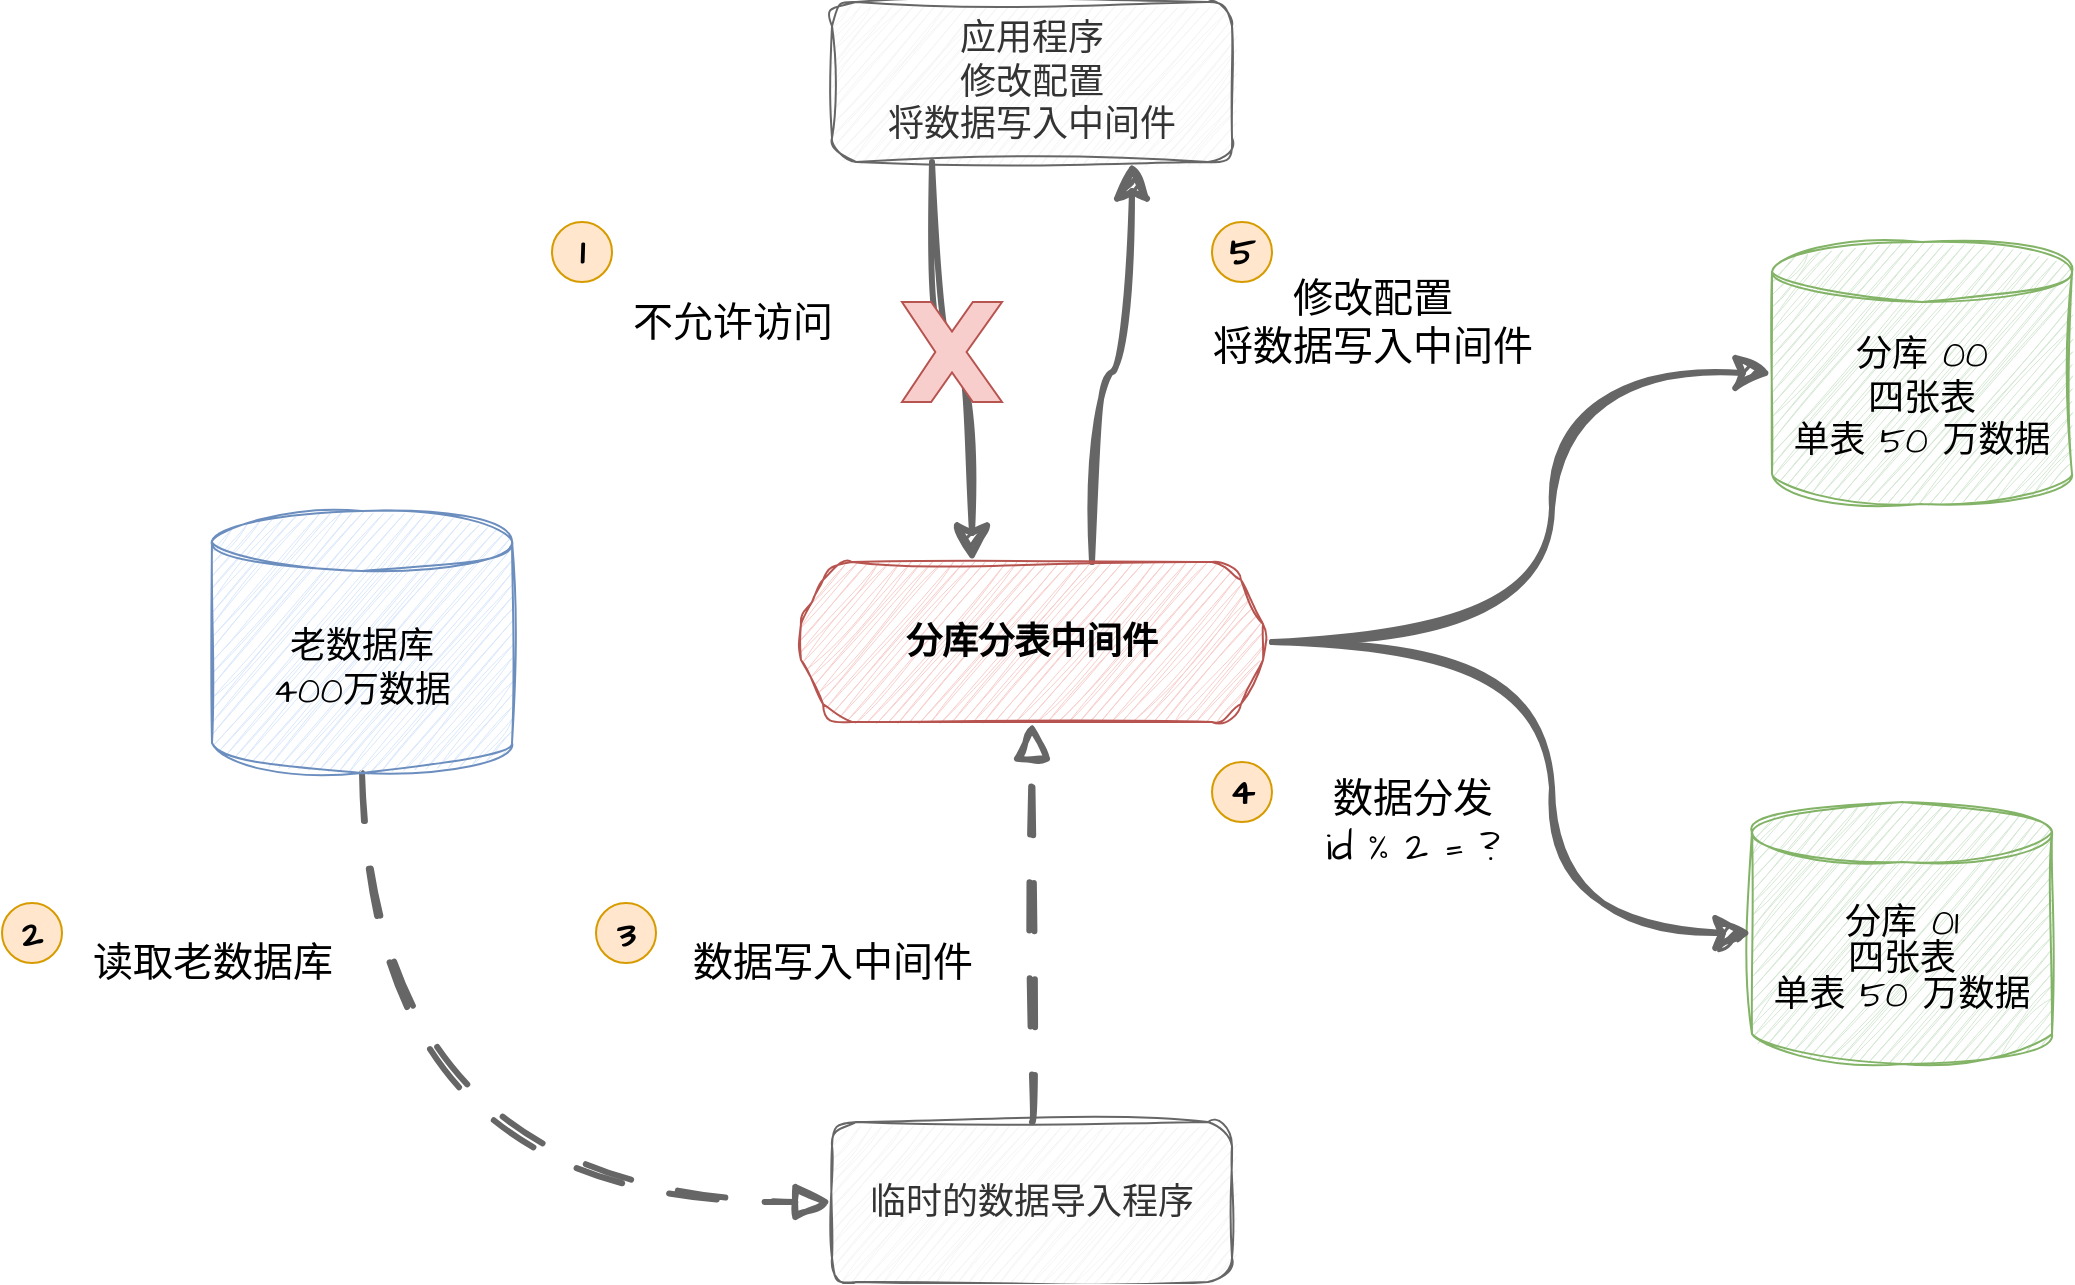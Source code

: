 <mxfile compressed="true" version="22.0.2" type="device" pages="4"><diagram name="停机迁移" id="9N5watGOs9czySicbjE5"><mxGraphModel dx="2206" dy="2141" grid="1" gridSize="10" guides="1" tooltips="1" connect="1" arrows="1" fold="1" page="1" pageScale="1" pageWidth="1169" pageHeight="827" math="0" shadow="0"><root><mxCell id="0"/><mxCell id="1" parent="0"/><mxCell id="ffHzShvR6eLCjo7kQTdp-38" value="" style="group" vertex="1" connectable="0" parent="1"><mxGeometry x="67" y="-733" width="1035" height="640" as="geometry"/></mxCell><mxCell id="ffHzShvR6eLCjo7kQTdp-2" value="&lt;div style=&quot;font-size: 18px;&quot;&gt;应用程序&lt;/div&gt;&lt;div style=&quot;font-size: 18px;&quot;&gt;修改配置&lt;/div&gt;&lt;div style=&quot;font-size: 18px;&quot;&gt;将数据写入中间件&lt;/div&gt;" style="rounded=1;whiteSpace=wrap;html=1;sketch=1;hachureGap=4;jiggle=2;curveFitting=1;fontFamily=Comic Sans MS;fontSize=18;fillColor=#f5f5f5;strokeColor=#666666;movable=1;resizable=1;rotatable=1;deletable=1;editable=1;locked=0;connectable=1;container=0;fontSource=https%3A%2F%2Ffonts.googleapis.com%2Fcss%3Ffamily%3DArchitects%2BDaughter;fontColor=#333333;" vertex="1" parent="ffHzShvR6eLCjo7kQTdp-38"><mxGeometry x="415" width="200" height="80" as="geometry"/></mxCell><mxCell id="ffHzShvR6eLCjo7kQTdp-3" value="临时的数据导入程序" style="rounded=1;whiteSpace=wrap;html=1;sketch=1;hachureGap=4;jiggle=2;curveFitting=1;fontFamily=Comic Sans MS;fontSize=18;fillColor=#f5f5f5;strokeColor=#666666;movable=1;resizable=1;rotatable=1;deletable=1;editable=1;locked=0;connectable=1;container=0;fontSource=https%3A%2F%2Ffonts.googleapis.com%2Fcss%3Ffamily%3DArchitects%2BDaughter;fontColor=#333333;" vertex="1" parent="ffHzShvR6eLCjo7kQTdp-38"><mxGeometry x="415" y="560" width="200" height="80" as="geometry"/></mxCell><mxCell id="ffHzShvR6eLCjo7kQTdp-9" style="edgeStyle=orthogonalEdgeStyle;sketch=1;hachureGap=4;jiggle=2;curveFitting=1;orthogonalLoop=1;jettySize=auto;html=1;exitX=0.625;exitY=0;exitDx=0;exitDy=0;entryX=0.75;entryY=1;entryDx=0;entryDy=0;fontFamily=Architects Daughter;fontSource=https%3A%2F%2Ffonts.googleapis.com%2Fcss%3Ffamily%3DArchitects%2BDaughter;fontSize=16;curved=1;fillColor=#f5f5f5;strokeColor=#666666;strokeWidth=3;endSize=12;startSize=12;" edge="1" parent="ffHzShvR6eLCjo7kQTdp-38" source="ffHzShvR6eLCjo7kQTdp-4" target="ffHzShvR6eLCjo7kQTdp-2"><mxGeometry relative="1" as="geometry"/></mxCell><mxCell id="ffHzShvR6eLCjo7kQTdp-4" value="分库分表中间件" style="shape=hexagon;perimeter=hexagonPerimeter2;whiteSpace=wrap;html=1;fixedSize=1;sketch=1;hachureGap=4;jiggle=2;curveFitting=1;fontFamily=Comic Sans MS;fontSize=18;fontStyle=1;fillColor=#f8cecc;strokeColor=#b85450;rounded=1;movable=1;resizable=1;rotatable=1;deletable=1;editable=1;locked=0;connectable=1;container=0;fontSource=https%3A%2F%2Ffonts.googleapis.com%2Fcss%3Ffamily%3DArchitects%2BDaughter;" vertex="1" parent="ffHzShvR6eLCjo7kQTdp-38"><mxGeometry x="395" y="280" width="240" height="80" as="geometry"/></mxCell><mxCell id="ffHzShvR6eLCjo7kQTdp-8" style="edgeStyle=orthogonalEdgeStyle;sketch=1;hachureGap=4;jiggle=2;curveFitting=1;orthogonalLoop=1;jettySize=auto;html=1;exitX=0.25;exitY=1;exitDx=0;exitDy=0;entryX=0.375;entryY=0;entryDx=0;entryDy=0;fontFamily=Architects Daughter;fontSource=https%3A%2F%2Ffonts.googleapis.com%2Fcss%3Ffamily%3DArchitects%2BDaughter;fontSize=16;curved=1;fillColor=#f5f5f5;strokeColor=#666666;strokeWidth=3;endSize=12;startSize=12;" edge="1" parent="ffHzShvR6eLCjo7kQTdp-38" source="ffHzShvR6eLCjo7kQTdp-2" target="ffHzShvR6eLCjo7kQTdp-4"><mxGeometry relative="1" as="geometry"/></mxCell><mxCell id="ffHzShvR6eLCjo7kQTdp-18" style="edgeStyle=orthogonalEdgeStyle;sketch=1;hachureGap=4;jiggle=2;curveFitting=1;orthogonalLoop=1;jettySize=auto;html=1;entryX=0.5;entryY=1;entryDx=0;entryDy=0;fontFamily=Architects Daughter;fontSource=https%3A%2F%2Ffonts.googleapis.com%2Fcss%3Ffamily%3DArchitects%2BDaughter;fontSize=18;fontColor=default;curved=1;fillColor=#f5f5f5;strokeColor=#666666;strokeWidth=3;endSize=12;startSize=12;dashed=1;dashPattern=8 8;endArrow=block;endFill=0;" edge="1" parent="ffHzShvR6eLCjo7kQTdp-38" source="ffHzShvR6eLCjo7kQTdp-3" target="ffHzShvR6eLCjo7kQTdp-4"><mxGeometry relative="1" as="geometry"/></mxCell><mxCell id="ffHzShvR6eLCjo7kQTdp-10" value="1" style="ellipse;whiteSpace=wrap;html=1;aspect=fixed;hachureGap=4;fontFamily=Architects Daughter;fontSource=https%3A%2F%2Ffonts.googleapis.com%2Fcss%3Ffamily%3DArchitects%2BDaughter;fontSize=18;fillColor=#ffe6cc;strokeColor=#d79b00;fontStyle=1" vertex="1" parent="ffHzShvR6eLCjo7kQTdp-38"><mxGeometry x="275" y="110" width="30" height="30" as="geometry"/></mxCell><mxCell id="ffHzShvR6eLCjo7kQTdp-11" value="&lt;div style=&quot;font-size: 18px;&quot;&gt;&lt;div&gt;分库 00&lt;/div&gt;&lt;div&gt;四张表&lt;/div&gt;&lt;div&gt;单表 50 万数据&lt;/div&gt;&lt;/div&gt;" style="shape=cylinder3;whiteSpace=wrap;html=1;boundedLbl=1;backgroundOutline=1;size=15;sketch=1;hachureGap=4;jiggle=2;curveFitting=1;fontFamily=Architects Daughter;fontSource=https%3A%2F%2Ffonts.googleapis.com%2Fcss%3Ffamily%3DArchitects%2BDaughter;fontSize=18;fillColor=#d5e8d4;strokeColor=#82b366;" vertex="1" parent="ffHzShvR6eLCjo7kQTdp-38"><mxGeometry x="885" y="120" width="150" height="131" as="geometry"/></mxCell><mxCell id="ffHzShvR6eLCjo7kQTdp-13" value="&lt;div style=&quot;font-size: 18px;&quot;&gt;&lt;p style=&quot;border-color: var(--border-color); margin: 0px 4px; line-height: 18px;&quot; align=&quot;center&quot;&gt;分库 01&lt;/p&gt;&lt;p style=&quot;border-color: var(--border-color); margin: 0px 4px; line-height: 18px;&quot; align=&quot;center&quot;&gt;四张表&lt;/p&gt;&lt;p style=&quot;border-color: var(--border-color); margin: 0px 4px; line-height: 18px;&quot; align=&quot;center&quot;&gt;单表 50 万数据&lt;/p&gt;&lt;/div&gt;" style="shape=cylinder3;whiteSpace=wrap;html=1;boundedLbl=1;backgroundOutline=1;size=15;sketch=1;hachureGap=4;jiggle=2;curveFitting=1;fontFamily=Architects Daughter;fontSource=https%3A%2F%2Ffonts.googleapis.com%2Fcss%3Ffamily%3DArchitects%2BDaughter;fontSize=18;fillColor=#d5e8d4;strokeColor=#82b366;" vertex="1" parent="ffHzShvR6eLCjo7kQTdp-38"><mxGeometry x="875" y="400" width="150" height="131" as="geometry"/></mxCell><mxCell id="ffHzShvR6eLCjo7kQTdp-17" style="edgeStyle=orthogonalEdgeStyle;sketch=1;hachureGap=4;jiggle=2;curveFitting=1;orthogonalLoop=1;jettySize=auto;html=1;exitX=0.5;exitY=1;exitDx=0;exitDy=0;exitPerimeter=0;entryX=0;entryY=0.5;entryDx=0;entryDy=0;fontFamily=Architects Daughter;fontSource=https%3A%2F%2Ffonts.googleapis.com%2Fcss%3Ffamily%3DArchitects%2BDaughter;fontSize=18;fontColor=default;curved=1;fillColor=#f5f5f5;strokeColor=#666666;strokeWidth=3;endSize=12;startSize=12;dashed=1;dashPattern=8 8;endArrow=block;endFill=0;" edge="1" parent="ffHzShvR6eLCjo7kQTdp-38" source="ffHzShvR6eLCjo7kQTdp-14" target="ffHzShvR6eLCjo7kQTdp-3"><mxGeometry relative="1" as="geometry"/></mxCell><mxCell id="ffHzShvR6eLCjo7kQTdp-14" value="&lt;div style=&quot;font-size: 18px;&quot;&gt;&lt;div style=&quot;border-color: var(--border-color);&quot;&gt;老数据库&lt;/div&gt;&lt;div style=&quot;border-color: var(--border-color);&quot;&gt;400万数据&lt;/div&gt;&lt;/div&gt;" style="shape=cylinder3;whiteSpace=wrap;html=1;boundedLbl=1;backgroundOutline=1;size=15;sketch=1;hachureGap=4;jiggle=2;curveFitting=1;fontFamily=Architects Daughter;fontSource=https%3A%2F%2Ffonts.googleapis.com%2Fcss%3Ffamily%3DArchitects%2BDaughter;fontSize=18;fillColor=#dae8fc;strokeColor=#6c8ebf;" vertex="1" parent="ffHzShvR6eLCjo7kQTdp-38"><mxGeometry x="105" y="254.5" width="150" height="131" as="geometry"/></mxCell><mxCell id="ffHzShvR6eLCjo7kQTdp-19" value="不允许访问" style="text;html=1;align=center;verticalAlign=middle;resizable=0;points=[];autosize=1;strokeColor=none;fillColor=none;fontSize=20;fontFamily=Architects Daughter;fontColor=default;" vertex="1" parent="ffHzShvR6eLCjo7kQTdp-38"><mxGeometry x="305" y="140" width="120" height="40" as="geometry"/></mxCell><mxCell id="ffHzShvR6eLCjo7kQTdp-20" value="&lt;div&gt;修改配置&lt;/div&gt;&lt;div&gt;将数据写入中间件&lt;/div&gt;" style="text;html=1;align=center;verticalAlign=middle;resizable=0;points=[];autosize=1;strokeColor=none;fillColor=none;fontSize=20;fontFamily=Architects Daughter;fontColor=default;" vertex="1" parent="ffHzShvR6eLCjo7kQTdp-38"><mxGeometry x="595" y="130" width="180" height="60" as="geometry"/></mxCell><mxCell id="ffHzShvR6eLCjo7kQTdp-22" value="5" style="ellipse;whiteSpace=wrap;html=1;aspect=fixed;hachureGap=4;fontFamily=Architects Daughter;fontSource=https%3A%2F%2Ffonts.googleapis.com%2Fcss%3Ffamily%3DArchitects%2BDaughter;fontSize=18;fillColor=#ffe6cc;strokeColor=#d79b00;fontStyle=1" vertex="1" parent="ffHzShvR6eLCjo7kQTdp-38"><mxGeometry x="605" y="110" width="30" height="30" as="geometry"/></mxCell><mxCell id="ffHzShvR6eLCjo7kQTdp-26" value="&lt;div&gt;数据分发&lt;/div&gt;&lt;div&gt;id % 2 = ?&lt;/div&gt;" style="text;html=1;align=center;verticalAlign=middle;resizable=0;points=[];autosize=1;strokeColor=none;fillColor=none;fontSize=20;fontFamily=Architects Daughter;fontColor=default;" vertex="1" parent="ffHzShvR6eLCjo7kQTdp-38"><mxGeometry x="650" y="380" width="110" height="60" as="geometry"/></mxCell><mxCell id="ffHzShvR6eLCjo7kQTdp-27" value="4" style="ellipse;whiteSpace=wrap;html=1;aspect=fixed;hachureGap=4;fontFamily=Architects Daughter;fontSource=https%3A%2F%2Ffonts.googleapis.com%2Fcss%3Ffamily%3DArchitects%2BDaughter;fontSize=18;fillColor=#ffe6cc;strokeColor=#d79b00;fontStyle=1" vertex="1" parent="ffHzShvR6eLCjo7kQTdp-38"><mxGeometry x="605" y="380" width="30" height="30" as="geometry"/></mxCell><mxCell id="ffHzShvR6eLCjo7kQTdp-28" value="数据写入中间件" style="text;html=1;align=center;verticalAlign=middle;resizable=0;points=[];autosize=1;strokeColor=none;fillColor=none;fontSize=20;fontFamily=Architects Daughter;fontColor=default;" vertex="1" parent="ffHzShvR6eLCjo7kQTdp-38"><mxGeometry x="335" y="460" width="160" height="40" as="geometry"/></mxCell><mxCell id="ffHzShvR6eLCjo7kQTdp-29" value="3" style="ellipse;whiteSpace=wrap;html=1;aspect=fixed;hachureGap=4;fontFamily=Architects Daughter;fontSource=https%3A%2F%2Ffonts.googleapis.com%2Fcss%3Ffamily%3DArchitects%2BDaughter;fontSize=18;fillColor=#ffe6cc;strokeColor=#d79b00;fontStyle=1" vertex="1" parent="ffHzShvR6eLCjo7kQTdp-38"><mxGeometry x="297" y="450.5" width="30" height="30" as="geometry"/></mxCell><mxCell id="ffHzShvR6eLCjo7kQTdp-30" value="读取老数据库" style="text;html=1;align=center;verticalAlign=middle;resizable=0;points=[];autosize=1;strokeColor=none;fillColor=none;fontSize=20;fontFamily=Architects Daughter;fontColor=default;" vertex="1" parent="ffHzShvR6eLCjo7kQTdp-38"><mxGeometry x="35" y="460" width="140" height="40" as="geometry"/></mxCell><mxCell id="ffHzShvR6eLCjo7kQTdp-31" value="2" style="ellipse;whiteSpace=wrap;html=1;aspect=fixed;hachureGap=4;fontFamily=Architects Daughter;fontSource=https%3A%2F%2Ffonts.googleapis.com%2Fcss%3Ffamily%3DArchitects%2BDaughter;fontSize=18;fillColor=#ffe6cc;strokeColor=#d79b00;fontStyle=1" vertex="1" parent="ffHzShvR6eLCjo7kQTdp-38"><mxGeometry y="450.5" width="30" height="30" as="geometry"/></mxCell><mxCell id="ffHzShvR6eLCjo7kQTdp-32" style="edgeStyle=orthogonalEdgeStyle;shape=connector;curved=1;rounded=1;sketch=1;hachureGap=4;jiggle=2;curveFitting=1;orthogonalLoop=1;jettySize=auto;html=1;exitX=1;exitY=0.5;exitDx=0;exitDy=0;entryX=0;entryY=0.5;entryDx=0;entryDy=0;entryPerimeter=0;labelBackgroundColor=default;strokeColor=#666666;strokeWidth=3;align=center;verticalAlign=middle;fontFamily=Architects Daughter;fontSource=https%3A%2F%2Ffonts.googleapis.com%2Fcss%3Ffamily%3DArchitects%2BDaughter;fontSize=16;fontColor=default;endArrow=classic;startSize=12;endSize=12;fillColor=#f5f5f5;" edge="1" parent="ffHzShvR6eLCjo7kQTdp-38" source="ffHzShvR6eLCjo7kQTdp-4" target="ffHzShvR6eLCjo7kQTdp-11"><mxGeometry relative="1" as="geometry"><Array as="points"><mxPoint x="775" y="320"/><mxPoint x="775" y="186"/></Array></mxGeometry></mxCell><mxCell id="ffHzShvR6eLCjo7kQTdp-33" style="edgeStyle=orthogonalEdgeStyle;shape=connector;curved=1;rounded=1;sketch=1;hachureGap=4;jiggle=2;curveFitting=1;orthogonalLoop=1;jettySize=auto;html=1;entryX=0;entryY=0.5;entryDx=0;entryDy=0;entryPerimeter=0;labelBackgroundColor=default;strokeColor=#666666;strokeWidth=3;align=center;verticalAlign=middle;fontFamily=Architects Daughter;fontSource=https%3A%2F%2Ffonts.googleapis.com%2Fcss%3Ffamily%3DArchitects%2BDaughter;fontSize=16;fontColor=default;endArrow=classic;startSize=12;endSize=12;fillColor=#f5f5f5;" edge="1" parent="ffHzShvR6eLCjo7kQTdp-38" source="ffHzShvR6eLCjo7kQTdp-4" target="ffHzShvR6eLCjo7kQTdp-13"><mxGeometry relative="1" as="geometry"><Array as="points"><mxPoint x="775" y="320"/><mxPoint x="775" y="466"/></Array></mxGeometry></mxCell><mxCell id="ffHzShvR6eLCjo7kQTdp-36" value="" style="verticalLabelPosition=bottom;verticalAlign=top;html=1;shape=mxgraph.basic.x;hachureGap=4;strokeColor=#b85450;align=center;fontFamily=Architects Daughter;fontSource=https%3A%2F%2Ffonts.googleapis.com%2Fcss%3Ffamily%3DArchitects%2BDaughter;fontSize=16;fillColor=#f8cecc;aspect=fixed;" vertex="1" parent="ffHzShvR6eLCjo7kQTdp-38"><mxGeometry x="450" y="150" width="50" height="50" as="geometry"/></mxCell></root></mxGraphModel></diagram><diagram name="双写迁移" id="PVZc5uWYpLki1vxbpzqv"><mxGraphModel dx="2868" dy="2535" grid="1" gridSize="10" guides="1" tooltips="1" connect="1" arrows="1" fold="1" page="1" pageScale="1" pageWidth="1169" pageHeight="827" math="0" shadow="0"><root><mxCell id="N-6HwGcu2ZuGwsS6fmth-0"/><mxCell id="N-6HwGcu2ZuGwsS6fmth-1" parent="N-6HwGcu2ZuGwsS6fmth-0"/><mxCell id="N-6HwGcu2ZuGwsS6fmth-3" value="&lt;div style=&quot;font-size: 18px;&quot;&gt;应用程序&lt;/div&gt;&lt;div style=&quot;font-size: 18px;&quot;&gt;修改配置&lt;/div&gt;&lt;div style=&quot;font-size: 18px;&quot;&gt;将数据写入中间件&lt;/div&gt;" style="rounded=1;whiteSpace=wrap;html=1;sketch=1;hachureGap=4;jiggle=2;curveFitting=1;fontFamily=Comic Sans MS;fontSize=18;fillColor=#f5f5f5;strokeColor=#666666;movable=1;resizable=1;rotatable=1;deletable=1;editable=1;locked=0;connectable=1;container=0;fontSource=https%3A%2F%2Ffonts.googleapis.com%2Fcss%3Ffamily%3DArchitects%2BDaughter;fontColor=#333333;" vertex="1" parent="N-6HwGcu2ZuGwsS6fmth-1"><mxGeometry x="482" y="-733" width="200" height="80" as="geometry"/></mxCell><mxCell id="N-6HwGcu2ZuGwsS6fmth-4" value="临时的数据导入程序" style="rounded=1;whiteSpace=wrap;html=1;sketch=1;hachureGap=4;jiggle=2;curveFitting=1;fontFamily=Comic Sans MS;fontSize=18;fillColor=#f5f5f5;strokeColor=#666666;movable=1;resizable=1;rotatable=1;deletable=1;editable=1;locked=0;connectable=1;container=0;fontSource=https%3A%2F%2Ffonts.googleapis.com%2Fcss%3Ffamily%3DArchitects%2BDaughter;fontColor=#333333;" vertex="1" parent="N-6HwGcu2ZuGwsS6fmth-1"><mxGeometry x="250" y="-190" width="200" height="80" as="geometry"/></mxCell><mxCell id="N-6HwGcu2ZuGwsS6fmth-5" style="edgeStyle=orthogonalEdgeStyle;sketch=1;hachureGap=4;jiggle=2;curveFitting=1;orthogonalLoop=1;jettySize=auto;html=1;exitX=0.5;exitY=0;exitDx=0;exitDy=0;entryX=0.5;entryY=1;entryDx=0;entryDy=0;fontFamily=Architects Daughter;fontSource=https%3A%2F%2Ffonts.googleapis.com%2Fcss%3Ffamily%3DArchitects%2BDaughter;fontSize=16;curved=1;fillColor=#f5f5f5;strokeColor=#666666;strokeWidth=3;endSize=12;startSize=12;startArrow=classic;startFill=1;endArrow=none;endFill=0;" edge="1" parent="N-6HwGcu2ZuGwsS6fmth-1" source="N-6HwGcu2ZuGwsS6fmth-6" target="N-6HwGcu2ZuGwsS6fmth-3"><mxGeometry relative="1" as="geometry"/></mxCell><mxCell id="QJWrVT_dmKqi4_IAJwrk-0" style="edgeStyle=orthogonalEdgeStyle;shape=connector;curved=1;rounded=1;sketch=1;hachureGap=4;jiggle=2;curveFitting=1;orthogonalLoop=1;jettySize=auto;html=1;exitX=0;exitY=0.5;exitDx=0;exitDy=0;entryX=0.5;entryY=0;entryDx=0;entryDy=0;labelBackgroundColor=default;strokeColor=#666666;strokeWidth=3;align=center;verticalAlign=middle;fontFamily=Architects Daughter;fontSource=https%3A%2F%2Ffonts.googleapis.com%2Fcss%3Ffamily%3DArchitects%2BDaughter;fontSize=16;fontColor=default;endArrow=block;startSize=12;endSize=12;fillColor=#f5f5f5;endFill=0;dashed=1;dashPattern=8 8;" edge="1" parent="N-6HwGcu2ZuGwsS6fmth-1" source="N-6HwGcu2ZuGwsS6fmth-6" target="N-6HwGcu2ZuGwsS6fmth-4"><mxGeometry relative="1" as="geometry"/></mxCell><mxCell id="N-6HwGcu2ZuGwsS6fmth-6" value="分库分表中间件" style="shape=hexagon;perimeter=hexagonPerimeter2;whiteSpace=wrap;html=1;fixedSize=1;sketch=1;hachureGap=4;jiggle=2;curveFitting=1;fontFamily=Comic Sans MS;fontSize=18;fontStyle=1;fillColor=#f8cecc;strokeColor=#b85450;rounded=1;movable=1;resizable=1;rotatable=1;deletable=1;editable=1;locked=0;connectable=1;container=0;fontSource=https%3A%2F%2Ffonts.googleapis.com%2Fcss%3Ffamily%3DArchitects%2BDaughter;" vertex="1" parent="N-6HwGcu2ZuGwsS6fmth-1"><mxGeometry x="462" y="-456.5" width="240" height="80" as="geometry"/></mxCell><mxCell id="N-6HwGcu2ZuGwsS6fmth-7" style="edgeStyle=orthogonalEdgeStyle;sketch=1;hachureGap=4;jiggle=2;curveFitting=1;orthogonalLoop=1;jettySize=auto;html=1;exitX=0;exitY=0.5;exitDx=0;exitDy=0;entryX=0.5;entryY=0;entryDx=0;entryDy=0;fontFamily=Architects Daughter;fontSource=https%3A%2F%2Ffonts.googleapis.com%2Fcss%3Ffamily%3DArchitects%2BDaughter;fontSize=16;curved=1;fillColor=#f5f5f5;strokeColor=#666666;strokeWidth=3;endSize=12;startSize=12;entryPerimeter=0;" edge="1" parent="N-6HwGcu2ZuGwsS6fmth-1" source="N-6HwGcu2ZuGwsS6fmth-3" target="N-6HwGcu2ZuGwsS6fmth-13"><mxGeometry relative="1" as="geometry"/></mxCell><mxCell id="N-6HwGcu2ZuGwsS6fmth-8" style="edgeStyle=orthogonalEdgeStyle;sketch=1;hachureGap=4;jiggle=2;curveFitting=1;orthogonalLoop=1;jettySize=auto;html=1;entryX=0.5;entryY=1;entryDx=0;entryDy=0;fontFamily=Architects Daughter;fontSource=https%3A%2F%2Ffonts.googleapis.com%2Fcss%3Ffamily%3DArchitects%2BDaughter;fontSize=18;fontColor=default;curved=1;fillColor=#f5f5f5;strokeColor=#666666;strokeWidth=3;endSize=12;startSize=12;dashed=1;dashPattern=8 8;endArrow=block;endFill=0;exitX=1;exitY=0.5;exitDx=0;exitDy=0;" edge="1" parent="N-6HwGcu2ZuGwsS6fmth-1" source="N-6HwGcu2ZuGwsS6fmth-4" target="N-6HwGcu2ZuGwsS6fmth-6"><mxGeometry relative="1" as="geometry"/></mxCell><mxCell id="N-6HwGcu2ZuGwsS6fmth-9" value="1" style="ellipse;whiteSpace=wrap;html=1;aspect=fixed;hachureGap=4;fontFamily=Architects Daughter;fontSource=https%3A%2F%2Ffonts.googleapis.com%2Fcss%3Ffamily%3DArchitects%2BDaughter;fontSize=18;fillColor=#ffe6cc;strokeColor=#d79b00;fontStyle=1" vertex="1" parent="N-6HwGcu2ZuGwsS6fmth-1"><mxGeometry x="200" y="-630" width="30" height="30" as="geometry"/></mxCell><mxCell id="N-6HwGcu2ZuGwsS6fmth-10" value="&lt;div style=&quot;font-size: 18px;&quot;&gt;&lt;div&gt;分库 00&lt;/div&gt;&lt;div&gt;四张表&lt;/div&gt;&lt;div&gt;单表 50 万数据&lt;/div&gt;&lt;/div&gt;" style="shape=cylinder3;whiteSpace=wrap;html=1;boundedLbl=1;backgroundOutline=1;size=15;sketch=1;hachureGap=4;jiggle=2;curveFitting=1;fontFamily=Architects Daughter;fontSource=https%3A%2F%2Ffonts.googleapis.com%2Fcss%3Ffamily%3DArchitects%2BDaughter;fontSize=18;fillColor=#d5e8d4;strokeColor=#82b366;" vertex="1" parent="N-6HwGcu2ZuGwsS6fmth-1"><mxGeometry x="952" y="-613" width="150" height="131" as="geometry"/></mxCell><mxCell id="N-6HwGcu2ZuGwsS6fmth-11" value="&lt;div style=&quot;font-size: 18px;&quot;&gt;&lt;p style=&quot;border-color: var(--border-color); margin: 0px 4px; line-height: 18px;&quot; align=&quot;center&quot;&gt;分库 01&lt;/p&gt;&lt;p style=&quot;border-color: var(--border-color); margin: 0px 4px; line-height: 18px;&quot; align=&quot;center&quot;&gt;四张表&lt;/p&gt;&lt;p style=&quot;border-color: var(--border-color); margin: 0px 4px; line-height: 18px;&quot; align=&quot;center&quot;&gt;单表 50 万数据&lt;/p&gt;&lt;/div&gt;" style="shape=cylinder3;whiteSpace=wrap;html=1;boundedLbl=1;backgroundOutline=1;size=15;sketch=1;hachureGap=4;jiggle=2;curveFitting=1;fontFamily=Architects Daughter;fontSource=https%3A%2F%2Ffonts.googleapis.com%2Fcss%3Ffamily%3DArchitects%2BDaughter;fontSize=18;fillColor=#d5e8d4;strokeColor=#82b366;" vertex="1" parent="N-6HwGcu2ZuGwsS6fmth-1"><mxGeometry x="942" y="-333" width="150" height="131" as="geometry"/></mxCell><mxCell id="N-6HwGcu2ZuGwsS6fmth-12" style="edgeStyle=orthogonalEdgeStyle;sketch=1;hachureGap=4;jiggle=2;curveFitting=1;orthogonalLoop=1;jettySize=auto;html=1;exitX=0.5;exitY=1;exitDx=0;exitDy=0;exitPerimeter=0;entryX=0;entryY=0.5;entryDx=0;entryDy=0;fontFamily=Architects Daughter;fontSource=https%3A%2F%2Ffonts.googleapis.com%2Fcss%3Ffamily%3DArchitects%2BDaughter;fontSize=18;fontColor=default;curved=1;fillColor=#f5f5f5;strokeColor=#666666;strokeWidth=3;endSize=12;startSize=12;dashed=1;dashPattern=8 8;endArrow=block;endFill=0;" edge="1" parent="N-6HwGcu2ZuGwsS6fmth-1" source="N-6HwGcu2ZuGwsS6fmth-13" target="N-6HwGcu2ZuGwsS6fmth-4"><mxGeometry relative="1" as="geometry"/></mxCell><mxCell id="N-6HwGcu2ZuGwsS6fmth-13" value="&lt;div style=&quot;font-size: 18px;&quot;&gt;&lt;div style=&quot;border-color: var(--border-color);&quot;&gt;老数据库&lt;/div&gt;&lt;div style=&quot;border-color: var(--border-color);&quot;&gt;400万数据&lt;/div&gt;&lt;/div&gt;" style="shape=cylinder3;whiteSpace=wrap;html=1;boundedLbl=1;backgroundOutline=1;size=15;sketch=1;hachureGap=4;jiggle=2;curveFitting=1;fontFamily=Architects Daughter;fontSource=https%3A%2F%2Ffonts.googleapis.com%2Fcss%3Ffamily%3DArchitects%2BDaughter;fontSize=18;fillColor=#dae8fc;strokeColor=#6c8ebf;" vertex="1" parent="N-6HwGcu2ZuGwsS6fmth-1"><mxGeometry x="40" y="-482" width="150" height="131" as="geometry"/></mxCell><mxCell id="N-6HwGcu2ZuGwsS6fmth-14" value="&lt;div&gt;修改配置&lt;/div&gt;&lt;div&gt;将数据同时写入&lt;/div&gt;&lt;div&gt;老数据库和中间件&lt;/div&gt;" style="text;html=1;align=center;verticalAlign=middle;resizable=0;points=[];autosize=1;strokeColor=none;fillColor=none;fontSize=20;fontFamily=Architects Daughter;fontColor=default;" vertex="1" parent="N-6HwGcu2ZuGwsS6fmth-1"><mxGeometry x="242" y="-643" width="180" height="90" as="geometry"/></mxCell><mxCell id="N-6HwGcu2ZuGwsS6fmth-15" value="&lt;div&gt;修改配置&lt;/div&gt;&lt;div&gt;将数据写入中间件&lt;/div&gt;" style="text;html=1;align=center;verticalAlign=middle;resizable=0;points=[];autosize=1;strokeColor=none;fillColor=none;fontSize=20;fontFamily=Architects Daughter;fontColor=default;" vertex="1" parent="N-6HwGcu2ZuGwsS6fmth-1"><mxGeometry x="600" y="-593" width="180" height="60" as="geometry"/></mxCell><mxCell id="N-6HwGcu2ZuGwsS6fmth-16" value="5" style="ellipse;whiteSpace=wrap;html=1;aspect=fixed;hachureGap=4;fontFamily=Architects Daughter;fontSource=https%3A%2F%2Ffonts.googleapis.com%2Fcss%3Ffamily%3DArchitects%2BDaughter;fontSize=18;fillColor=#ffe6cc;strokeColor=#d79b00;fontStyle=1" vertex="1" parent="N-6HwGcu2ZuGwsS6fmth-1"><mxGeometry x="610" y="-613" width="30" height="30" as="geometry"/></mxCell><mxCell id="N-6HwGcu2ZuGwsS6fmth-17" value="&lt;div&gt;数据分发&lt;/div&gt;&lt;div&gt;id % 2 = ?&lt;/div&gt;" style="text;html=1;align=center;verticalAlign=middle;resizable=0;points=[];autosize=1;strokeColor=none;fillColor=none;fontSize=20;fontFamily=Architects Daughter;fontColor=default;" vertex="1" parent="N-6HwGcu2ZuGwsS6fmth-1"><mxGeometry x="717" y="-368" width="110" height="60" as="geometry"/></mxCell><mxCell id="N-6HwGcu2ZuGwsS6fmth-18" value="6" style="ellipse;whiteSpace=wrap;html=1;aspect=fixed;hachureGap=4;fontFamily=Architects Daughter;fontSource=https%3A%2F%2Ffonts.googleapis.com%2Fcss%3Ffamily%3DArchitects%2BDaughter;fontSize=18;fillColor=#ffe6cc;strokeColor=#d79b00;fontStyle=1" vertex="1" parent="N-6HwGcu2ZuGwsS6fmth-1"><mxGeometry x="672" y="-353" width="30" height="30" as="geometry"/></mxCell><mxCell id="N-6HwGcu2ZuGwsS6fmth-19" value="&lt;div&gt;数据写入中间件&lt;/div&gt;&lt;div&gt;不存在，直接写入；&lt;/div&gt;&lt;div&gt;存在，比较时间戳，&lt;/div&gt;&lt;div&gt;只允许新数据覆盖老数据&lt;/div&gt;" style="text;html=1;align=center;verticalAlign=middle;resizable=0;points=[];autosize=1;strokeColor=none;fillColor=none;fontSize=20;fontFamily=Architects Daughter;fontColor=default;" vertex="1" parent="N-6HwGcu2ZuGwsS6fmth-1"><mxGeometry x="580" y="-240" width="240" height="110" as="geometry"/></mxCell><mxCell id="N-6HwGcu2ZuGwsS6fmth-20" value="3" style="ellipse;whiteSpace=wrap;html=1;aspect=fixed;hachureGap=4;fontFamily=Architects Daughter;fontSource=https%3A%2F%2Ffonts.googleapis.com%2Fcss%3Ffamily%3DArchitects%2BDaughter;fontSize=18;fillColor=#ffe6cc;strokeColor=#d79b00;fontStyle=1" vertex="1" parent="N-6HwGcu2ZuGwsS6fmth-1"><mxGeometry x="584" y="-250" width="30" height="30" as="geometry"/></mxCell><mxCell id="N-6HwGcu2ZuGwsS6fmth-21" value="读取老数据库" style="text;html=1;align=center;verticalAlign=middle;resizable=0;points=[];autosize=1;strokeColor=none;fillColor=none;fontSize=20;fontFamily=Architects Daughter;fontColor=default;" vertex="1" parent="N-6HwGcu2ZuGwsS6fmth-1"><mxGeometry x="170" y="-280" width="140" height="40" as="geometry"/></mxCell><mxCell id="N-6HwGcu2ZuGwsS6fmth-22" value="2" style="ellipse;whiteSpace=wrap;html=1;aspect=fixed;hachureGap=4;fontFamily=Architects Daughter;fontSource=https%3A%2F%2Ffonts.googleapis.com%2Fcss%3Ffamily%3DArchitects%2BDaughter;fontSize=18;fillColor=#ffe6cc;strokeColor=#d79b00;fontStyle=1" vertex="1" parent="N-6HwGcu2ZuGwsS6fmth-1"><mxGeometry x="140" y="-290" width="30" height="30" as="geometry"/></mxCell><mxCell id="N-6HwGcu2ZuGwsS6fmth-23" style="edgeStyle=orthogonalEdgeStyle;shape=connector;curved=1;rounded=1;sketch=1;hachureGap=4;jiggle=2;curveFitting=1;orthogonalLoop=1;jettySize=auto;html=1;exitX=1;exitY=0.5;exitDx=0;exitDy=0;entryX=0;entryY=0.5;entryDx=0;entryDy=0;entryPerimeter=0;labelBackgroundColor=default;strokeColor=#666666;strokeWidth=3;align=center;verticalAlign=middle;fontFamily=Architects Daughter;fontSource=https%3A%2F%2Ffonts.googleapis.com%2Fcss%3Ffamily%3DArchitects%2BDaughter;fontSize=16;fontColor=default;endArrow=classic;startSize=12;endSize=12;fillColor=#f5f5f5;" edge="1" parent="N-6HwGcu2ZuGwsS6fmth-1" source="N-6HwGcu2ZuGwsS6fmth-6" target="N-6HwGcu2ZuGwsS6fmth-10"><mxGeometry relative="1" as="geometry"><Array as="points"><mxPoint x="842" y="-413"/><mxPoint x="842" y="-547"/></Array></mxGeometry></mxCell><mxCell id="N-6HwGcu2ZuGwsS6fmth-24" style="edgeStyle=orthogonalEdgeStyle;shape=connector;curved=1;rounded=1;sketch=1;hachureGap=4;jiggle=2;curveFitting=1;orthogonalLoop=1;jettySize=auto;html=1;entryX=0;entryY=0.5;entryDx=0;entryDy=0;entryPerimeter=0;labelBackgroundColor=default;strokeColor=#666666;strokeWidth=3;align=center;verticalAlign=middle;fontFamily=Architects Daughter;fontSource=https%3A%2F%2Ffonts.googleapis.com%2Fcss%3Ffamily%3DArchitects%2BDaughter;fontSize=16;fontColor=default;endArrow=classic;startSize=12;endSize=12;fillColor=#f5f5f5;" edge="1" parent="N-6HwGcu2ZuGwsS6fmth-1" source="N-6HwGcu2ZuGwsS6fmth-6" target="N-6HwGcu2ZuGwsS6fmth-11"><mxGeometry relative="1" as="geometry"><Array as="points"><mxPoint x="842" y="-413"/><mxPoint x="842" y="-267"/></Array></mxGeometry></mxCell><mxCell id="QJWrVT_dmKqi4_IAJwrk-1" value="数据校验" style="text;html=1;align=center;verticalAlign=middle;resizable=0;points=[];autosize=1;strokeColor=none;fillColor=none;fontSize=20;fontFamily=Architects Daughter;fontColor=default;" vertex="1" parent="N-6HwGcu2ZuGwsS6fmth-1"><mxGeometry x="280" y="-416.5" width="100" height="40" as="geometry"/></mxCell><mxCell id="QJWrVT_dmKqi4_IAJwrk-2" value="4" style="ellipse;whiteSpace=wrap;html=1;aspect=fixed;hachureGap=4;fontFamily=Architects Daughter;fontSource=https%3A%2F%2Ffonts.googleapis.com%2Fcss%3Ffamily%3DArchitects%2BDaughter;fontSize=18;fillColor=#ffe6cc;strokeColor=#d79b00;fontStyle=1" vertex="1" parent="N-6HwGcu2ZuGwsS6fmth-1"><mxGeometry x="250" y="-429" width="30" height="30" as="geometry"/></mxCell></root></mxGraphModel></diagram><diagram id="1C42Ok94QKul-fEjZVq2" name="升级从库1"><mxGraphModel dx="2390" dy="2006" grid="1" gridSize="10" guides="1" tooltips="1" connect="1" arrows="1" fold="1" page="1" pageScale="1" pageWidth="827" pageHeight="583" math="0" shadow="0"><root><mxCell id="0"/><mxCell id="1" parent="0"/><mxCell id="Clerg8GEwgEcjb0ud3KB-9" value="" style="group" vertex="1" connectable="0" parent="1"><mxGeometry x="154" y="-451" width="520" height="320" as="geometry"/></mxCell><mxCell id="Clerg8GEwgEcjb0ud3KB-1" value="应用程序" style="rounded=1;whiteSpace=wrap;html=1;sketch=1;hachureGap=4;jiggle=2;curveFitting=1;fontFamily=Comic Sans MS;fontSize=18;fillColor=#f5f5f5;strokeColor=#666666;movable=1;resizable=1;rotatable=1;deletable=1;editable=1;locked=0;connectable=1;container=0;fontSource=https%3A%2F%2Ffonts.googleapis.com%2Fcss%3Ffamily%3DArchitects%2BDaughter;fontColor=#333333;" vertex="1" parent="Clerg8GEwgEcjb0ud3KB-9"><mxGeometry y="120" width="160" height="80" as="geometry"/></mxCell><mxCell id="Clerg8GEwgEcjb0ud3KB-2" value="&lt;div style=&quot;font-size: 18px;&quot;&gt;主库&lt;/div&gt;&lt;div style=&quot;font-size: 18px;&quot;&gt;400万数据&lt;/div&gt;" style="rounded=1;whiteSpace=wrap;html=1;sketch=1;hachureGap=4;jiggle=2;curveFitting=1;fontFamily=Comic Sans MS;fontSize=18;fillColor=#dae8fc;strokeColor=#6c8ebf;movable=1;resizable=1;rotatable=1;deletable=1;editable=1;locked=0;connectable=1;container=0;fontSource=https%3A%2F%2Ffonts.googleapis.com%2Fcss%3Ffamily%3DArchitects%2BDaughter;" vertex="1" parent="Clerg8GEwgEcjb0ud3KB-9"><mxGeometry x="360" width="160" height="80" as="geometry"/></mxCell><mxCell id="Clerg8GEwgEcjb0ud3KB-4" style="edgeStyle=orthogonalEdgeStyle;shape=connector;curved=1;rounded=1;sketch=1;hachureGap=4;jiggle=2;curveFitting=1;orthogonalLoop=1;jettySize=auto;html=1;entryX=0;entryY=0.5;entryDx=0;entryDy=0;labelBackgroundColor=default;strokeColor=#666666;strokeWidth=3;align=center;verticalAlign=middle;fontFamily=Architects Daughter;fontSource=https%3A%2F%2Ffonts.googleapis.com%2Fcss%3Ffamily%3DArchitects%2BDaughter;fontSize=18;fontColor=default;endArrow=classic;startSize=12;endSize=12;fillColor=#f5f5f5;" edge="1" parent="Clerg8GEwgEcjb0ud3KB-9" source="Clerg8GEwgEcjb0ud3KB-1" target="Clerg8GEwgEcjb0ud3KB-2"><mxGeometry relative="1" as="geometry"/></mxCell><mxCell id="Clerg8GEwgEcjb0ud3KB-3" value="&lt;div style=&quot;font-size: 18px;&quot;&gt;从库&lt;/div&gt;&lt;div style=&quot;font-size: 18px;&quot;&gt;400万数据&lt;/div&gt;" style="rounded=1;whiteSpace=wrap;html=1;sketch=1;hachureGap=4;jiggle=2;curveFitting=1;fontFamily=Comic Sans MS;fontSize=18;fillColor=#d5e8d4;strokeColor=#82b366;movable=1;resizable=1;rotatable=1;deletable=1;editable=1;locked=0;connectable=1;container=0;fontSource=https%3A%2F%2Ffonts.googleapis.com%2Fcss%3Ffamily%3DArchitects%2BDaughter;" vertex="1" parent="Clerg8GEwgEcjb0ud3KB-9"><mxGeometry x="360" y="240" width="160" height="80" as="geometry"/></mxCell><mxCell id="Clerg8GEwgEcjb0ud3KB-5" style="edgeStyle=orthogonalEdgeStyle;shape=connector;curved=1;rounded=1;sketch=1;hachureGap=4;jiggle=2;curveFitting=1;orthogonalLoop=1;jettySize=auto;html=1;entryX=0;entryY=0.5;entryDx=0;entryDy=0;labelBackgroundColor=default;strokeColor=#666666;strokeWidth=3;align=center;verticalAlign=middle;fontFamily=Architects Daughter;fontSource=https%3A%2F%2Ffonts.googleapis.com%2Fcss%3Ffamily%3DArchitects%2BDaughter;fontSize=18;fontColor=default;endArrow=classic;startSize=12;endSize=12;fillColor=#f5f5f5;dashed=1;dashPattern=8 8;" edge="1" parent="Clerg8GEwgEcjb0ud3KB-9" source="Clerg8GEwgEcjb0ud3KB-1" target="Clerg8GEwgEcjb0ud3KB-3"><mxGeometry relative="1" as="geometry"/></mxCell><mxCell id="Clerg8GEwgEcjb0ud3KB-8" style="edgeStyle=orthogonalEdgeStyle;shape=connector;curved=1;rounded=1;sketch=1;hachureGap=4;jiggle=2;curveFitting=1;orthogonalLoop=1;jettySize=auto;html=1;exitX=0.5;exitY=1;exitDx=0;exitDy=0;entryX=0.5;entryY=0;entryDx=0;entryDy=0;labelBackgroundColor=default;strokeColor=#666666;strokeWidth=3;align=center;verticalAlign=middle;fontFamily=Architects Daughter;fontSource=https%3A%2F%2Ffonts.googleapis.com%2Fcss%3Ffamily%3DArchitects%2BDaughter;fontSize=16;fontColor=default;endArrow=classic;startSize=12;endSize=12;fillColor=#f5f5f5;startArrow=classic;startFill=1;" edge="1" parent="Clerg8GEwgEcjb0ud3KB-9" source="Clerg8GEwgEcjb0ud3KB-2" target="Clerg8GEwgEcjb0ud3KB-3"><mxGeometry relative="1" as="geometry"/></mxCell><mxCell id="Clerg8GEwgEcjb0ud3KB-6" value="读 / 写" style="text;html=1;align=center;verticalAlign=middle;resizable=0;points=[];autosize=1;strokeColor=none;fillColor=none;fontSize=18;fontFamily=Architects Daughter;fontColor=default;" vertex="1" parent="Clerg8GEwgEcjb0ud3KB-9"><mxGeometry x="160" y="40" width="80" height="40" as="geometry"/></mxCell><mxCell id="Clerg8GEwgEcjb0ud3KB-7" value="读" style="text;html=1;align=center;verticalAlign=middle;resizable=0;points=[];autosize=1;strokeColor=none;fillColor=none;fontSize=18;fontFamily=Architects Daughter;fontColor=default;" vertex="1" parent="Clerg8GEwgEcjb0ud3KB-9"><mxGeometry x="180" y="240" width="40" height="40" as="geometry"/></mxCell></root></mxGraphModel></diagram><diagram name="升级从库2" id="Wqvj2HjW8JyFbZkaGMJ3"><mxGraphModel dx="2607" dy="2722" grid="1" gridSize="10" guides="1" tooltips="1" connect="1" arrows="1" fold="1" page="1" pageScale="1" pageWidth="1654" pageHeight="1169" math="0" shadow="0"><root><mxCell id="lisJ7m-kV3WBP1og7uqC-0"/><mxCell id="lisJ7m-kV3WBP1og7uqC-1" parent="lisJ7m-kV3WBP1og7uqC-0"/><mxCell id="lisJ7m-kV3WBP1og7uqC-4" value="&lt;div style=&quot;font-size: 18px;&quot;&gt;&lt;div style=&quot;font-size: 18px;&quot;&gt;分库 00&lt;/div&gt;&lt;div style=&quot;font-size: 18px;&quot;&gt;（400 -&amp;gt; 200 ）万数据&lt;/div&gt;&lt;/div&gt;" style="rounded=1;whiteSpace=wrap;html=1;sketch=1;hachureGap=4;jiggle=2;curveFitting=1;fontFamily=Comic Sans MS;fontSize=18;fillColor=#dae8fc;strokeColor=#6c8ebf;movable=1;resizable=1;rotatable=1;deletable=1;editable=1;locked=0;connectable=1;container=0;" vertex="1" parent="lisJ7m-kV3WBP1og7uqC-1"><mxGeometry x="902" y="-745" width="200" height="80" as="geometry"/></mxCell><mxCell id="EnbpsZOOnlbdLVQRv4Iq-0" value="&lt;div style=&quot;font-size: 18px;&quot;&gt;&lt;div style=&quot;font-size: 18px;&quot;&gt;分库 01&lt;/div&gt;&lt;div style=&quot;font-size: 18px;&quot;&gt;（400 -&amp;gt; 200 ）万数据&lt;/div&gt;&lt;/div&gt;" style="rounded=1;whiteSpace=wrap;html=1;sketch=1;hachureGap=4;jiggle=2;curveFitting=1;fontFamily=Comic Sans MS;fontSize=18;fillColor=#dae8fc;strokeColor=#6c8ebf;movable=1;resizable=1;rotatable=1;deletable=1;editable=1;locked=0;connectable=1;container=0;" vertex="1" parent="lisJ7m-kV3WBP1og7uqC-1"><mxGeometry x="902" y="-505" width="200" height="80" as="geometry"/></mxCell><mxCell id="EnbpsZOOnlbdLVQRv4Iq-1" value="&lt;div style=&quot;font-size: 18px;&quot;&gt;&lt;div style=&quot;font-size: 18px;&quot;&gt;从库&lt;/div&gt;&lt;/div&gt;" style="rounded=1;whiteSpace=wrap;html=1;sketch=1;hachureGap=4;jiggle=2;curveFitting=1;fontFamily=Comic Sans MS;fontSize=18;fillColor=#d5e8d4;strokeColor=#82b366;movable=1;resizable=1;rotatable=1;deletable=1;editable=1;locked=0;connectable=1;container=0;" vertex="1" parent="lisJ7m-kV3WBP1og7uqC-1"><mxGeometry x="1262" y="-745" width="160" height="80" as="geometry"/></mxCell><mxCell id="EnbpsZOOnlbdLVQRv4Iq-3" value="" style="edgeStyle=orthogonalEdgeStyle;shape=connector;curved=1;rounded=1;sketch=1;hachureGap=4;jiggle=2;curveFitting=1;orthogonalLoop=1;jettySize=auto;html=1;labelBackgroundColor=default;strokeColor=#666666;strokeWidth=3;align=center;verticalAlign=middle;fontFamily=Comic Sans MS;fontSize=18;fontColor=default;endArrow=classic;startSize=12;endSize=12;fillColor=#f5f5f5;" edge="1" parent="lisJ7m-kV3WBP1og7uqC-1" source="lisJ7m-kV3WBP1og7uqC-4" target="EnbpsZOOnlbdLVQRv4Iq-1"><mxGeometry relative="1" as="geometry"/></mxCell><mxCell id="EnbpsZOOnlbdLVQRv4Iq-2" value="&lt;div style=&quot;font-size: 18px;&quot;&gt;&lt;div style=&quot;font-size: 18px;&quot;&gt;从库&lt;/div&gt;&lt;/div&gt;" style="rounded=1;whiteSpace=wrap;html=1;sketch=1;hachureGap=4;jiggle=2;curveFitting=1;fontFamily=Comic Sans MS;fontSize=18;fillColor=#d5e8d4;strokeColor=#82b366;movable=1;resizable=1;rotatable=1;deletable=1;editable=1;locked=0;connectable=1;container=0;" vertex="1" parent="lisJ7m-kV3WBP1og7uqC-1"><mxGeometry x="1262" y="-505" width="160" height="80" as="geometry"/></mxCell><mxCell id="EnbpsZOOnlbdLVQRv4Iq-4" value="" style="edgeStyle=orthogonalEdgeStyle;shape=connector;curved=1;rounded=1;sketch=1;hachureGap=4;jiggle=2;curveFitting=1;orthogonalLoop=1;jettySize=auto;html=1;labelBackgroundColor=default;strokeColor=#666666;strokeWidth=3;align=center;verticalAlign=middle;fontFamily=Comic Sans MS;fontSize=18;fontColor=default;endArrow=classic;startSize=12;endSize=12;fillColor=#f5f5f5;" edge="1" parent="lisJ7m-kV3WBP1og7uqC-1" source="EnbpsZOOnlbdLVQRv4Iq-0" target="EnbpsZOOnlbdLVQRv4Iq-2"><mxGeometry relative="1" as="geometry"/></mxCell><mxCell id="EnbpsZOOnlbdLVQRv4Iq-10" style="edgeStyle=orthogonalEdgeStyle;shape=connector;rounded=1;sketch=1;hachureGap=4;jiggle=2;curveFitting=1;orthogonalLoop=1;jettySize=auto;html=1;entryX=0;entryY=0.25;entryDx=0;entryDy=0;labelBackgroundColor=default;strokeColor=#666666;strokeWidth=3;align=center;verticalAlign=middle;fontFamily=Architects Daughter;fontSource=https%3A%2F%2Ffonts.googleapis.com%2Fcss%3Ffamily%3DArchitects%2BDaughter;fontSize=16;fontColor=default;endArrow=classic;startSize=12;endSize=12;fillColor=#f5f5f5;" edge="1" parent="lisJ7m-kV3WBP1og7uqC-1" source="EnbpsZOOnlbdLVQRv4Iq-5" target="EnbpsZOOnlbdLVQRv4Iq-0"><mxGeometry relative="1" as="geometry"><Array as="points"><mxPoint x="822" y="-585"/><mxPoint x="822" y="-485"/></Array></mxGeometry></mxCell><mxCell id="EnbpsZOOnlbdLVQRv4Iq-11" style="edgeStyle=orthogonalEdgeStyle;shape=connector;rounded=1;sketch=1;hachureGap=4;jiggle=2;curveFitting=1;orthogonalLoop=1;jettySize=auto;html=1;entryX=0;entryY=0.25;entryDx=0;entryDy=0;labelBackgroundColor=default;strokeColor=#666666;strokeWidth=3;align=center;verticalAlign=middle;fontFamily=Architects Daughter;fontSource=https%3A%2F%2Ffonts.googleapis.com%2Fcss%3Ffamily%3DArchitects%2BDaughter;fontSize=16;fontColor=default;endArrow=classic;startSize=12;endSize=12;fillColor=#f5f5f5;" edge="1" parent="lisJ7m-kV3WBP1og7uqC-1" source="EnbpsZOOnlbdLVQRv4Iq-5" target="lisJ7m-kV3WBP1og7uqC-4"><mxGeometry relative="1" as="geometry"><Array as="points"><mxPoint x="822" y="-585"/><mxPoint x="822" y="-725"/></Array></mxGeometry></mxCell><mxCell id="EnbpsZOOnlbdLVQRv4Iq-5" value="分库分表中间件" style="shape=hexagon;perimeter=hexagonPerimeter2;whiteSpace=wrap;html=1;fixedSize=1;sketch=1;hachureGap=4;jiggle=2;curveFitting=1;strokeColor=#b85450;align=center;verticalAlign=middle;fontFamily=Comic Sans MS;fontSize=18;fillColor=#f8cecc;" vertex="1" parent="lisJ7m-kV3WBP1og7uqC-1"><mxGeometry x="342" y="-625" width="200" height="80" as="geometry"/></mxCell><mxCell id="EnbpsZOOnlbdLVQRv4Iq-8" style="edgeStyle=orthogonalEdgeStyle;shape=connector;rounded=1;sketch=1;hachureGap=4;jiggle=2;curveFitting=1;orthogonalLoop=1;jettySize=auto;html=1;entryX=0;entryY=0.75;entryDx=0;entryDy=0;labelBackgroundColor=default;strokeColor=#666666;strokeWidth=3;align=center;verticalAlign=middle;fontFamily=Architects Daughter;fontSource=https%3A%2F%2Ffonts.googleapis.com%2Fcss%3Ffamily%3DArchitects%2BDaughter;fontSize=16;fontColor=default;endArrow=block;startSize=12;endSize=12;fillColor=#f5f5f5;dashed=1;dashPattern=8 8;endFill=0;" edge="1" parent="lisJ7m-kV3WBP1og7uqC-1" source="EnbpsZOOnlbdLVQRv4Iq-6" target="EnbpsZOOnlbdLVQRv4Iq-0"><mxGeometry relative="1" as="geometry"><Array as="points"><mxPoint x="742" y="-385"/><mxPoint x="742" y="-445"/></Array></mxGeometry></mxCell><mxCell id="EnbpsZOOnlbdLVQRv4Iq-6" value="&lt;div style=&quot;font-size: 18px;&quot;&gt;&lt;div style=&quot;font-size: 18px;&quot;&gt;临时程序&lt;/div&gt;&lt;/div&gt;" style="rounded=1;whiteSpace=wrap;html=1;sketch=1;hachureGap=4;jiggle=2;curveFitting=1;fontFamily=Comic Sans MS;fontSize=18;fillColor=#f5f5f5;strokeColor=#666666;movable=1;resizable=1;rotatable=1;deletable=1;editable=1;locked=0;connectable=1;container=0;fontColor=#333333;" vertex="1" parent="lisJ7m-kV3WBP1og7uqC-1"><mxGeometry x="342" y="-425" width="200" height="80" as="geometry"/></mxCell><mxCell id="EnbpsZOOnlbdLVQRv4Iq-7" style="edgeStyle=orthogonalEdgeStyle;shape=connector;rounded=1;sketch=1;hachureGap=4;jiggle=2;curveFitting=1;orthogonalLoop=1;jettySize=auto;html=1;entryX=0;entryY=0.75;entryDx=0;entryDy=0;labelBackgroundColor=default;strokeColor=#666666;strokeWidth=3;align=center;verticalAlign=middle;fontFamily=Architects Daughter;fontSource=https%3A%2F%2Ffonts.googleapis.com%2Fcss%3Ffamily%3DArchitects%2BDaughter;fontSize=16;fontColor=default;endArrow=block;startSize=12;endSize=12;fillColor=#f5f5f5;dashed=1;dashPattern=8 8;endFill=0;" edge="1" parent="lisJ7m-kV3WBP1og7uqC-1" source="EnbpsZOOnlbdLVQRv4Iq-6" target="lisJ7m-kV3WBP1og7uqC-4"><mxGeometry relative="1" as="geometry"><Array as="points"><mxPoint x="742" y="-385"/><mxPoint x="742" y="-685"/></Array></mxGeometry></mxCell><mxCell id="pcUHon12kob-W0fJVFjm-3" value="" style="edgeStyle=orthogonalEdgeStyle;shape=connector;curved=1;rounded=1;sketch=1;hachureGap=4;jiggle=2;curveFitting=1;orthogonalLoop=1;jettySize=auto;html=1;labelBackgroundColor=default;strokeColor=#666666;strokeWidth=3;align=center;verticalAlign=middle;fontFamily=Architects Daughter;fontSource=https%3A%2F%2Ffonts.googleapis.com%2Fcss%3Ffamily%3DArchitects%2BDaughter;fontSize=16;fontColor=default;endArrow=classic;startSize=12;endSize=12;fillColor=#f5f5f5;" edge="1" parent="lisJ7m-kV3WBP1og7uqC-1" source="pcUHon12kob-W0fJVFjm-2" target="EnbpsZOOnlbdLVQRv4Iq-5"><mxGeometry relative="1" as="geometry"/></mxCell><mxCell id="pcUHon12kob-W0fJVFjm-2" value="&lt;div style=&quot;font-size: 18px;&quot;&gt;&lt;div style=&quot;font-size: 18px;&quot;&gt;应用程序&lt;/div&gt;&lt;/div&gt;" style="rounded=1;whiteSpace=wrap;html=1;sketch=1;hachureGap=4;jiggle=2;curveFitting=1;fontFamily=Comic Sans MS;fontSize=18;fillColor=#f5f5f5;strokeColor=#666666;movable=1;resizable=1;rotatable=1;deletable=1;editable=1;locked=0;connectable=1;container=0;fontColor=#333333;" vertex="1" parent="lisJ7m-kV3WBP1og7uqC-1"><mxGeometry x="342" y="-825" width="200" height="80" as="geometry"/></mxCell><mxCell id="pcUHon12kob-W0fJVFjm-4" value="&lt;div&gt;修改配置&lt;/div&gt;&lt;div&gt;读写通过中间件&lt;/div&gt;" style="text;html=1;align=center;verticalAlign=middle;resizable=0;points=[];autosize=1;strokeColor=none;fillColor=none;fontSize=20;fontFamily=Architects Daughter;fontColor=default;" vertex="1" parent="lisJ7m-kV3WBP1og7uqC-1"><mxGeometry x="262" y="-710" width="160" height="60" as="geometry"/></mxCell><mxCell id="pcUHon12kob-W0fJVFjm-5" value="2" style="ellipse;whiteSpace=wrap;html=1;aspect=fixed;hachureGap=4;fontFamily=Architects Daughter;fontSource=https%3A%2F%2Ffonts.googleapis.com%2Fcss%3Ffamily%3DArchitects%2BDaughter;fontSize=18;fillColor=#ffe6cc;strokeColor=#d79b00;fontStyle=1" vertex="1" parent="lisJ7m-kV3WBP1og7uqC-1"><mxGeometry x="232" y="-695" width="30" height="30" as="geometry"/></mxCell><mxCell id="pcUHon12kob-W0fJVFjm-6" value="&lt;div&gt;解除主从关系&lt;/div&gt;&lt;div&gt;从库升级为主库&lt;/div&gt;" style="text;html=1;align=center;verticalAlign=middle;resizable=0;points=[];autosize=1;strokeColor=none;fillColor=none;fontSize=18;fontFamily=Comic Sans MS;fontColor=default;" vertex="1" parent="lisJ7m-kV3WBP1og7uqC-1"><mxGeometry x="932" y="-410" width="150" height="60" as="geometry"/></mxCell><mxCell id="pcUHon12kob-W0fJVFjm-7" value="1" style="ellipse;whiteSpace=wrap;html=1;aspect=fixed;hachureGap=4;fontFamily=Architects Daughter;fontSource=https%3A%2F%2Ffonts.googleapis.com%2Fcss%3Ffamily%3DArchitects%2BDaughter;fontSize=18;fillColor=#ffe6cc;strokeColor=#d79b00;fontStyle=1" vertex="1" parent="lisJ7m-kV3WBP1og7uqC-1"><mxGeometry x="902" y="-395" width="30" height="30" as="geometry"/></mxCell><mxCell id="pcUHon12kob-W0fJVFjm-11" value="" style="group" vertex="1" connectable="0" parent="lisJ7m-kV3WBP1og7uqC-1"><mxGeometry x="1122" y="-755" width="130" height="40" as="geometry"/></mxCell><mxCell id="pcUHon12kob-W0fJVFjm-8" value="&lt;div&gt;添加从库&lt;/div&gt;" style="text;html=1;align=center;verticalAlign=middle;resizable=0;points=[];autosize=1;strokeColor=none;fillColor=none;fontSize=18;fontFamily=Comic Sans MS;fontColor=default;" vertex="1" parent="pcUHon12kob-W0fJVFjm-11"><mxGeometry x="30" width="100" height="40" as="geometry"/></mxCell><mxCell id="pcUHon12kob-W0fJVFjm-9" value="5" style="ellipse;whiteSpace=wrap;html=1;aspect=fixed;hachureGap=4;fontFamily=Architects Daughter;fontSource=https%3A%2F%2Ffonts.googleapis.com%2Fcss%3Ffamily%3DArchitects%2BDaughter;fontSize=18;fillColor=#ffe6cc;strokeColor=#d79b00;fontStyle=1" vertex="1" parent="pcUHon12kob-W0fJVFjm-11"><mxGeometry y="5" width="30" height="30" as="geometry"/></mxCell><mxCell id="pcUHon12kob-W0fJVFjm-12" value="&lt;div&gt;添加从库&lt;/div&gt;" style="text;html=1;align=center;verticalAlign=middle;resizable=0;points=[];autosize=1;strokeColor=none;fillColor=none;fontSize=18;fontFamily=Comic Sans MS;fontColor=default;" vertex="1" parent="lisJ7m-kV3WBP1og7uqC-1"><mxGeometry x="1152" y="-515" width="100" height="40" as="geometry"/></mxCell><mxCell id="pcUHon12kob-W0fJVFjm-13" value="5" style="ellipse;whiteSpace=wrap;html=1;aspect=fixed;hachureGap=4;fontFamily=Architects Daughter;fontSource=https%3A%2F%2Ffonts.googleapis.com%2Fcss%3Ffamily%3DArchitects%2BDaughter;fontSize=18;fillColor=#ffe6cc;strokeColor=#d79b00;fontStyle=1" vertex="1" parent="lisJ7m-kV3WBP1og7uqC-1"><mxGeometry x="1122" y="-510" width="30" height="30" as="geometry"/></mxCell><mxCell id="pcUHon12kob-W0fJVFjm-14" value="" style="group" vertex="1" connectable="0" parent="lisJ7m-kV3WBP1og7uqC-1"><mxGeometry x="562" y="-445" width="160" height="40" as="geometry"/></mxCell><mxCell id="EnbpsZOOnlbdLVQRv4Iq-12" value="清理冗余数据" style="text;html=1;align=center;verticalAlign=middle;resizable=0;points=[];autosize=1;strokeColor=none;fillColor=none;fontSize=18;fontFamily=Comic Sans MS;fontColor=default;" vertex="1" parent="pcUHon12kob-W0fJVFjm-14"><mxGeometry x="30" width="130" height="40" as="geometry"/></mxCell><mxCell id="pcUHon12kob-W0fJVFjm-0" value="4" style="ellipse;whiteSpace=wrap;html=1;aspect=fixed;hachureGap=4;fontFamily=Architects Daughter;fontSource=https%3A%2F%2Ffonts.googleapis.com%2Fcss%3Ffamily%3DArchitects%2BDaughter;fontSize=18;fillColor=#ffe6cc;strokeColor=#d79b00;fontStyle=1" vertex="1" parent="pcUHon12kob-W0fJVFjm-14"><mxGeometry y="5" width="30" height="30" as="geometry"/></mxCell><mxCell id="pcUHon12kob-W0fJVFjm-15" value="" style="group" vertex="1" connectable="0" parent="lisJ7m-kV3WBP1og7uqC-1"><mxGeometry x="552" y="-665" width="140" height="60" as="geometry"/></mxCell><mxCell id="lisJ7m-kV3WBP1og7uqC-9" value="&lt;div&gt;数据分发&lt;/div&gt;&lt;div&gt;id % 2 = ?&lt;/div&gt;" style="text;html=1;align=center;verticalAlign=middle;resizable=0;points=[];autosize=1;strokeColor=none;fillColor=none;fontSize=18;fontFamily=Comic Sans MS;fontColor=default;" vertex="1" parent="pcUHon12kob-W0fJVFjm-15"><mxGeometry x="50" width="110" height="60" as="geometry"/></mxCell><mxCell id="pcUHon12kob-W0fJVFjm-1" value="3" style="ellipse;whiteSpace=wrap;html=1;aspect=fixed;hachureGap=4;fontFamily=Architects Daughter;fontSource=https%3A%2F%2Ffonts.googleapis.com%2Fcss%3Ffamily%3DArchitects%2BDaughter;fontSize=18;fillColor=#ffe6cc;strokeColor=#d79b00;fontStyle=1" vertex="1" parent="pcUHon12kob-W0fJVFjm-15"><mxGeometry x="13" y="15" width="30" height="30" as="geometry"/></mxCell></root></mxGraphModel></diagram></mxfile>